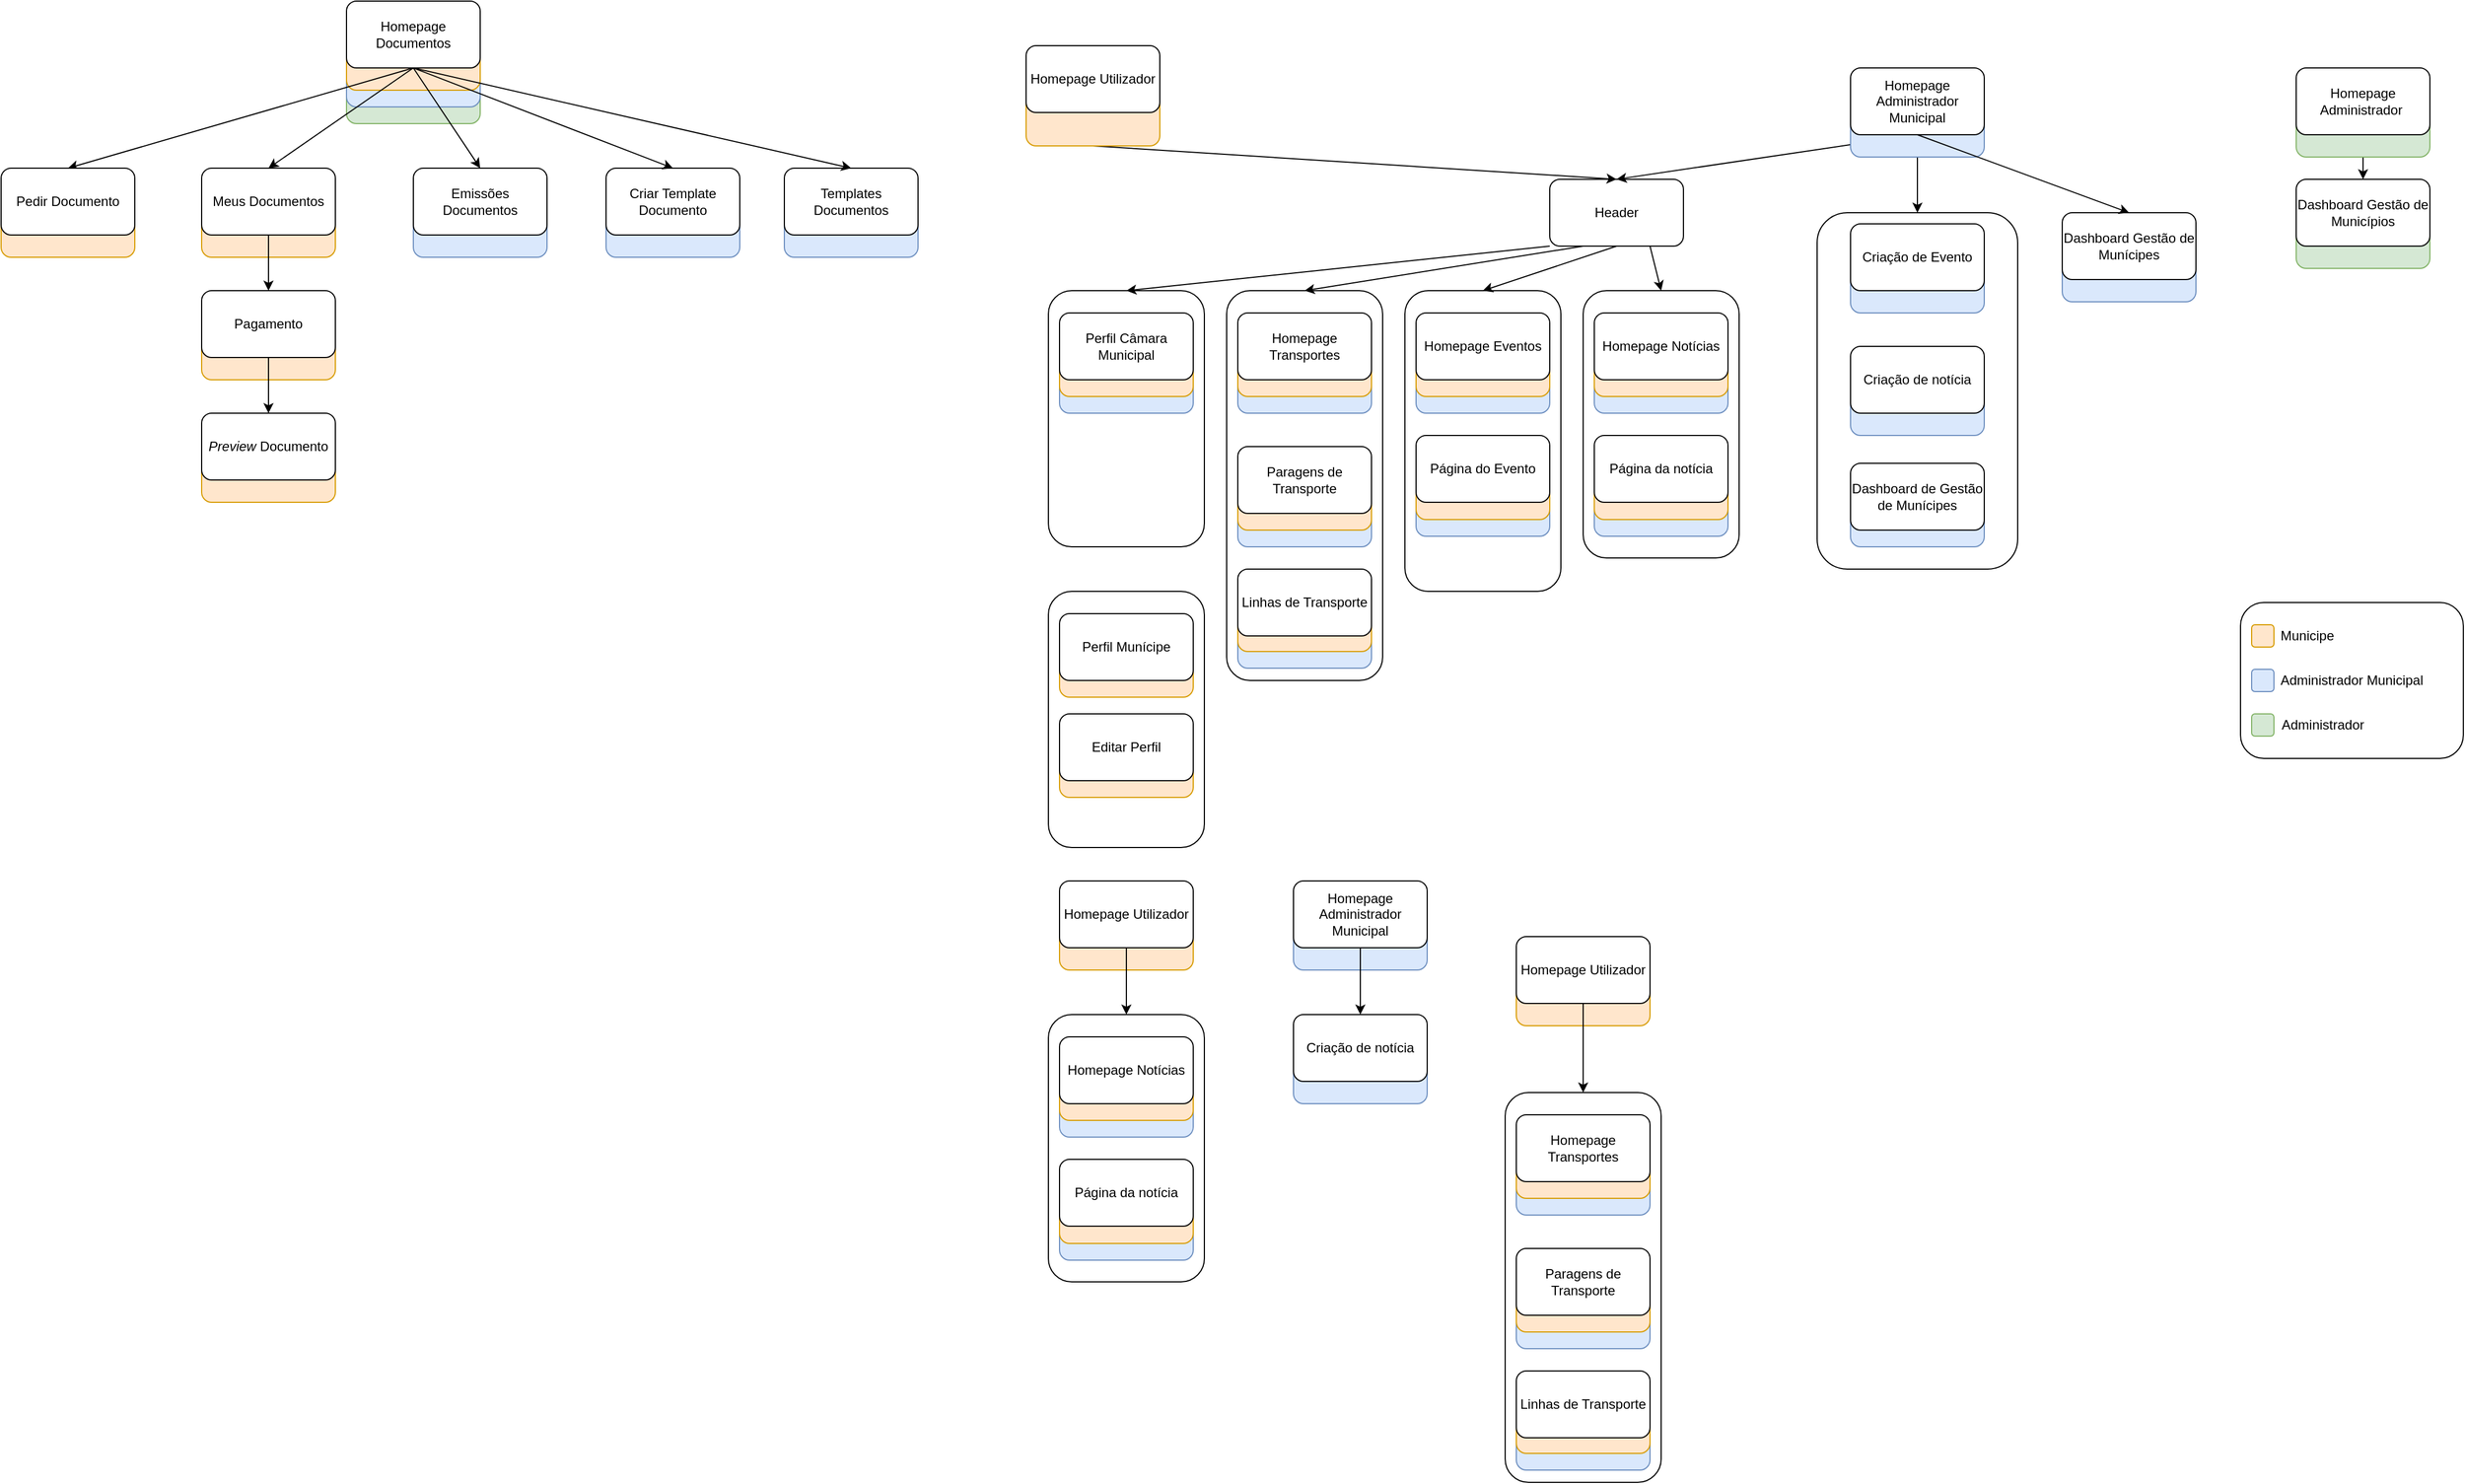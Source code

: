 <mxfile version="14.6.13" type="device"><diagram id="I890417Zj50cADQESwnA" name="Página-1"><mxGraphModel dx="3205" dy="2320" grid="1" gridSize="10" guides="1" tooltips="1" connect="1" arrows="1" fold="1" page="1" pageScale="1" pageWidth="1654" pageHeight="1169" math="0" shadow="0"><root><mxCell id="0"/><mxCell id="1" parent="0"/><mxCell id="sZclzFKIsCiV2WWt1zoc-102" value="" style="rounded=1;whiteSpace=wrap;html=1;align=left;fillColor=#d5e8d4;strokeColor=#82b366;" parent="1" vertex="1"><mxGeometry x="-1320" y="-70" width="120" height="60" as="geometry"/></mxCell><mxCell id="sZclzFKIsCiV2WWt1zoc-103" value="" style="rounded=1;whiteSpace=wrap;html=1;align=left;fillColor=#dae8fc;strokeColor=#6c8ebf;" parent="1" vertex="1"><mxGeometry x="-1320" y="-85" width="120" height="60" as="geometry"/></mxCell><mxCell id="sZclzFKIsCiV2WWt1zoc-1" value="" style="rounded=1;whiteSpace=wrap;html=1;" parent="1" vertex="1"><mxGeometry x="380" y="420" width="200" height="140" as="geometry"/></mxCell><mxCell id="sZclzFKIsCiV2WWt1zoc-2" value="" style="rounded=1;whiteSpace=wrap;html=1;" parent="1" vertex="1"><mxGeometry y="70" width="180" height="320" as="geometry"/></mxCell><mxCell id="sZclzFKIsCiV2WWt1zoc-3" value="" style="rounded=1;whiteSpace=wrap;html=1;" parent="1" vertex="1"><mxGeometry x="-210" y="140" width="140" height="240" as="geometry"/></mxCell><mxCell id="sZclzFKIsCiV2WWt1zoc-4" value="" style="rounded=1;whiteSpace=wrap;html=1;" parent="1" vertex="1"><mxGeometry x="-370" y="140" width="140" height="270" as="geometry"/></mxCell><mxCell id="sZclzFKIsCiV2WWt1zoc-5" value="" style="rounded=1;whiteSpace=wrap;html=1;" parent="1" vertex="1"><mxGeometry x="-530" y="140" width="140" height="350" as="geometry"/></mxCell><mxCell id="sZclzFKIsCiV2WWt1zoc-6" value="" style="rounded=1;whiteSpace=wrap;html=1;" parent="1" vertex="1"><mxGeometry x="-690" y="140" width="140" height="230" as="geometry"/></mxCell><mxCell id="sZclzFKIsCiV2WWt1zoc-7" value="Header" style="rounded=1;whiteSpace=wrap;html=1;" parent="1" vertex="1"><mxGeometry x="-240" y="40" width="120" height="60" as="geometry"/></mxCell><mxCell id="sZclzFKIsCiV2WWt1zoc-8" value="" style="endArrow=classic;html=1;exitX=0.5;exitY=1;exitDx=0;exitDy=0;entryX=0.5;entryY=0;entryDx=0;entryDy=0;startArrow=none;" parent="1" source="sZclzFKIsCiV2WWt1zoc-52" target="sZclzFKIsCiV2WWt1zoc-7" edge="1"><mxGeometry width="50" height="50" relative="1" as="geometry"><mxPoint x="110" y="220" as="sourcePoint"/><mxPoint x="160" y="170" as="targetPoint"/></mxGeometry></mxCell><mxCell id="sZclzFKIsCiV2WWt1zoc-9" value="" style="endArrow=classic;html=1;exitX=0.5;exitY=1;exitDx=0;exitDy=0;entryX=0.5;entryY=0;entryDx=0;entryDy=0;" parent="1" source="sZclzFKIsCiV2WWt1zoc-56" target="sZclzFKIsCiV2WWt1zoc-7" edge="1"><mxGeometry width="50" height="50" relative="1" as="geometry"><mxPoint x="-450" y="10" as="sourcePoint"/><mxPoint x="-170" y="50" as="targetPoint"/></mxGeometry></mxCell><mxCell id="sZclzFKIsCiV2WWt1zoc-10" value="" style="endArrow=classic;html=1;exitX=0;exitY=1;exitDx=0;exitDy=0;entryX=0.5;entryY=0;entryDx=0;entryDy=0;" parent="1" source="sZclzFKIsCiV2WWt1zoc-7" target="sZclzFKIsCiV2WWt1zoc-6" edge="1"><mxGeometry width="50" height="50" relative="1" as="geometry"><mxPoint x="40" y="220" as="sourcePoint"/><mxPoint x="90" y="170" as="targetPoint"/></mxGeometry></mxCell><mxCell id="sZclzFKIsCiV2WWt1zoc-11" value="" style="endArrow=classic;html=1;exitX=0.25;exitY=1;exitDx=0;exitDy=0;entryX=0.5;entryY=0;entryDx=0;entryDy=0;" parent="1" source="sZclzFKIsCiV2WWt1zoc-7" target="sZclzFKIsCiV2WWt1zoc-5" edge="1"><mxGeometry width="50" height="50" relative="1" as="geometry"><mxPoint x="-230" y="110" as="sourcePoint"/><mxPoint x="-610" y="150" as="targetPoint"/></mxGeometry></mxCell><mxCell id="sZclzFKIsCiV2WWt1zoc-12" value="" style="endArrow=classic;html=1;exitX=0.5;exitY=1;exitDx=0;exitDy=0;entryX=0.5;entryY=0;entryDx=0;entryDy=0;" parent="1" source="sZclzFKIsCiV2WWt1zoc-7" target="sZclzFKIsCiV2WWt1zoc-4" edge="1"><mxGeometry width="50" height="50" relative="1" as="geometry"><mxPoint x="-200" y="110" as="sourcePoint"/><mxPoint x="-450" y="150" as="targetPoint"/></mxGeometry></mxCell><mxCell id="sZclzFKIsCiV2WWt1zoc-13" value="" style="endArrow=classic;html=1;exitX=0.75;exitY=1;exitDx=0;exitDy=0;entryX=0.5;entryY=0;entryDx=0;entryDy=0;" parent="1" source="sZclzFKIsCiV2WWt1zoc-7" target="sZclzFKIsCiV2WWt1zoc-3" edge="1"><mxGeometry width="50" height="50" relative="1" as="geometry"><mxPoint x="-170" y="110" as="sourcePoint"/><mxPoint x="-290" y="150" as="targetPoint"/></mxGeometry></mxCell><mxCell id="sZclzFKIsCiV2WWt1zoc-14" value="" style="endArrow=classic;html=1;exitX=0.5;exitY=1;exitDx=0;exitDy=0;entryX=0.5;entryY=0;entryDx=0;entryDy=0;" parent="1" source="sZclzFKIsCiV2WWt1zoc-56" target="sZclzFKIsCiV2WWt1zoc-2" edge="1"><mxGeometry width="50" height="50" relative="1" as="geometry"><mxPoint x="-60" y="220" as="sourcePoint"/><mxPoint x="-10" y="170" as="targetPoint"/></mxGeometry></mxCell><mxCell id="sZclzFKIsCiV2WWt1zoc-15" value="" style="endArrow=classic;html=1;exitX=0.5;exitY=1;exitDx=0;exitDy=0;entryX=0.5;entryY=0;entryDx=0;entryDy=0;" parent="1" source="sZclzFKIsCiV2WWt1zoc-58" target="sZclzFKIsCiV2WWt1zoc-60" edge="1"><mxGeometry width="50" height="50" relative="1" as="geometry"><mxPoint x="-100" y="220" as="sourcePoint"/><mxPoint x="-50" y="170" as="targetPoint"/></mxGeometry></mxCell><mxCell id="sZclzFKIsCiV2WWt1zoc-16" value="" style="rounded=1;whiteSpace=wrap;html=1;fillColor=#ffe6cc;strokeColor=#d79b00;" parent="1" vertex="1"><mxGeometry x="390" y="440" width="20" height="20" as="geometry"/></mxCell><mxCell id="sZclzFKIsCiV2WWt1zoc-17" value="" style="rounded=1;whiteSpace=wrap;html=1;fillColor=#dae8fc;strokeColor=#6c8ebf;" parent="1" vertex="1"><mxGeometry x="390" y="480" width="20" height="20" as="geometry"/></mxCell><mxCell id="sZclzFKIsCiV2WWt1zoc-18" value="" style="rounded=1;whiteSpace=wrap;html=1;fillColor=#d5e8d4;strokeColor=#82b366;" parent="1" vertex="1"><mxGeometry x="390" y="520" width="20" height="20" as="geometry"/></mxCell><mxCell id="sZclzFKIsCiV2WWt1zoc-19" value="Municipe" style="text;html=1;strokeColor=none;fillColor=none;align=center;verticalAlign=middle;whiteSpace=wrap;rounded=0;" parent="1" vertex="1"><mxGeometry x="420" y="440" width="40" height="20" as="geometry"/></mxCell><mxCell id="sZclzFKIsCiV2WWt1zoc-20" value="Administrador Municipal" style="text;html=1;strokeColor=none;fillColor=none;align=center;verticalAlign=middle;whiteSpace=wrap;rounded=0;" parent="1" vertex="1"><mxGeometry x="410" y="480" width="140" height="20" as="geometry"/></mxCell><mxCell id="sZclzFKIsCiV2WWt1zoc-21" value="Administrador" style="text;html=1;strokeColor=none;fillColor=none;align=left;verticalAlign=middle;whiteSpace=wrap;rounded=0;" parent="1" vertex="1"><mxGeometry x="415" y="520" width="140" height="20" as="geometry"/></mxCell><mxCell id="sZclzFKIsCiV2WWt1zoc-22" value="" style="rounded=1;whiteSpace=wrap;html=1;align=left;fillColor=#dae8fc;strokeColor=#6c8ebf;" parent="1" vertex="1"><mxGeometry x="-680" y="190" width="120" height="60" as="geometry"/></mxCell><mxCell id="sZclzFKIsCiV2WWt1zoc-23" value="" style="rounded=1;whiteSpace=wrap;html=1;align=left;fillColor=#ffe6cc;strokeColor=#d79b00;" parent="1" vertex="1"><mxGeometry x="-680" y="175" width="120" height="60" as="geometry"/></mxCell><mxCell id="sZclzFKIsCiV2WWt1zoc-24" value="Perfil Câmara Municipal" style="rounded=1;whiteSpace=wrap;html=1;" parent="1" vertex="1"><mxGeometry x="-680" y="160" width="120" height="60" as="geometry"/></mxCell><mxCell id="sZclzFKIsCiV2WWt1zoc-25" value="" style="rounded=1;whiteSpace=wrap;html=1;align=left;fillColor=#dae8fc;strokeColor=#6c8ebf;" parent="1" vertex="1"><mxGeometry x="-520" y="190" width="120" height="60" as="geometry"/></mxCell><mxCell id="sZclzFKIsCiV2WWt1zoc-26" value="" style="rounded=1;whiteSpace=wrap;html=1;align=left;fillColor=#ffe6cc;strokeColor=#d79b00;" parent="1" vertex="1"><mxGeometry x="-520" y="175" width="120" height="60" as="geometry"/></mxCell><mxCell id="sZclzFKIsCiV2WWt1zoc-27" value="Homepage Transportes" style="rounded=1;whiteSpace=wrap;html=1;" parent="1" vertex="1"><mxGeometry x="-520" y="160" width="120" height="60" as="geometry"/></mxCell><mxCell id="sZclzFKIsCiV2WWt1zoc-28" value="" style="rounded=1;whiteSpace=wrap;html=1;align=left;fillColor=#dae8fc;strokeColor=#6c8ebf;" parent="1" vertex="1"><mxGeometry x="-520" y="310" width="120" height="60" as="geometry"/></mxCell><mxCell id="sZclzFKIsCiV2WWt1zoc-29" value="" style="rounded=1;whiteSpace=wrap;html=1;align=left;fillColor=#ffe6cc;strokeColor=#d79b00;" parent="1" vertex="1"><mxGeometry x="-520" y="295" width="120" height="60" as="geometry"/></mxCell><mxCell id="sZclzFKIsCiV2WWt1zoc-30" value="Paragens de Transporte" style="rounded=1;whiteSpace=wrap;html=1;" parent="1" vertex="1"><mxGeometry x="-520" y="280" width="120" height="60" as="geometry"/></mxCell><mxCell id="sZclzFKIsCiV2WWt1zoc-31" value="" style="rounded=1;whiteSpace=wrap;html=1;align=left;fillColor=#dae8fc;strokeColor=#6c8ebf;" parent="1" vertex="1"><mxGeometry x="-520" y="419" width="120" height="60" as="geometry"/></mxCell><mxCell id="sZclzFKIsCiV2WWt1zoc-32" value="" style="rounded=1;whiteSpace=wrap;html=1;align=left;fillColor=#ffe6cc;strokeColor=#d79b00;" parent="1" vertex="1"><mxGeometry x="-520" y="404" width="120" height="60" as="geometry"/></mxCell><mxCell id="sZclzFKIsCiV2WWt1zoc-33" value="Linhas de Transporte" style="rounded=1;whiteSpace=wrap;html=1;" parent="1" vertex="1"><mxGeometry x="-520" y="390" width="120" height="60" as="geometry"/></mxCell><mxCell id="sZclzFKIsCiV2WWt1zoc-34" value="" style="rounded=1;whiteSpace=wrap;html=1;align=left;fillColor=#dae8fc;strokeColor=#6c8ebf;" parent="1" vertex="1"><mxGeometry x="-360" y="190" width="120" height="60" as="geometry"/></mxCell><mxCell id="sZclzFKIsCiV2WWt1zoc-35" value="" style="rounded=1;whiteSpace=wrap;html=1;align=left;fillColor=#ffe6cc;strokeColor=#d79b00;" parent="1" vertex="1"><mxGeometry x="-360" y="175" width="120" height="60" as="geometry"/></mxCell><mxCell id="sZclzFKIsCiV2WWt1zoc-36" value="Homepage Eventos" style="rounded=1;whiteSpace=wrap;html=1;" parent="1" vertex="1"><mxGeometry x="-360" y="160" width="120" height="60" as="geometry"/></mxCell><mxCell id="sZclzFKIsCiV2WWt1zoc-37" value="" style="rounded=1;whiteSpace=wrap;html=1;align=left;fillColor=#dae8fc;strokeColor=#6c8ebf;" parent="1" vertex="1"><mxGeometry x="-360" y="300.5" width="120" height="60" as="geometry"/></mxCell><mxCell id="sZclzFKIsCiV2WWt1zoc-38" value="" style="rounded=1;whiteSpace=wrap;html=1;align=left;fillColor=#ffe6cc;strokeColor=#d79b00;" parent="1" vertex="1"><mxGeometry x="-360" y="285.5" width="120" height="60" as="geometry"/></mxCell><mxCell id="sZclzFKIsCiV2WWt1zoc-39" value="Página do Evento" style="rounded=1;whiteSpace=wrap;html=1;" parent="1" vertex="1"><mxGeometry x="-360" y="270" width="120" height="60" as="geometry"/></mxCell><mxCell id="sZclzFKIsCiV2WWt1zoc-40" value="" style="rounded=1;whiteSpace=wrap;html=1;align=left;fillColor=#dae8fc;strokeColor=#6c8ebf;" parent="1" vertex="1"><mxGeometry x="-200" y="190" width="120" height="60" as="geometry"/></mxCell><mxCell id="sZclzFKIsCiV2WWt1zoc-41" value="" style="rounded=1;whiteSpace=wrap;html=1;align=left;fillColor=#ffe6cc;strokeColor=#d79b00;" parent="1" vertex="1"><mxGeometry x="-200" y="175" width="120" height="60" as="geometry"/></mxCell><mxCell id="sZclzFKIsCiV2WWt1zoc-42" value="Homepage Notícias" style="rounded=1;whiteSpace=wrap;html=1;" parent="1" vertex="1"><mxGeometry x="-200" y="160" width="120" height="60" as="geometry"/></mxCell><mxCell id="sZclzFKIsCiV2WWt1zoc-43" value="" style="rounded=1;whiteSpace=wrap;html=1;align=left;fillColor=#dae8fc;strokeColor=#6c8ebf;" parent="1" vertex="1"><mxGeometry x="-200" y="300.5" width="120" height="60" as="geometry"/></mxCell><mxCell id="sZclzFKIsCiV2WWt1zoc-44" value="" style="rounded=1;whiteSpace=wrap;html=1;align=left;fillColor=#ffe6cc;strokeColor=#d79b00;" parent="1" vertex="1"><mxGeometry x="-200" y="285.5" width="120" height="60" as="geometry"/></mxCell><mxCell id="sZclzFKIsCiV2WWt1zoc-45" value="Página da notícia" style="rounded=1;whiteSpace=wrap;html=1;" parent="1" vertex="1"><mxGeometry x="-200" y="270" width="120" height="60" as="geometry"/></mxCell><mxCell id="sZclzFKIsCiV2WWt1zoc-46" value="" style="rounded=1;whiteSpace=wrap;html=1;align=left;fillColor=#dae8fc;strokeColor=#6c8ebf;" parent="1" vertex="1"><mxGeometry x="30" y="100" width="120" height="60" as="geometry"/></mxCell><mxCell id="sZclzFKIsCiV2WWt1zoc-47" value="Criação de Evento" style="rounded=1;whiteSpace=wrap;html=1;" parent="1" vertex="1"><mxGeometry x="30" y="80" width="120" height="60" as="geometry"/></mxCell><mxCell id="sZclzFKIsCiV2WWt1zoc-48" value="" style="rounded=1;whiteSpace=wrap;html=1;align=left;fillColor=#dae8fc;strokeColor=#6c8ebf;" parent="1" vertex="1"><mxGeometry x="30" y="210" width="120" height="60" as="geometry"/></mxCell><mxCell id="sZclzFKIsCiV2WWt1zoc-49" value="Criação de notícia" style="rounded=1;whiteSpace=wrap;html=1;" parent="1" vertex="1"><mxGeometry x="30" y="190" width="120" height="60" as="geometry"/></mxCell><mxCell id="sZclzFKIsCiV2WWt1zoc-50" value="" style="rounded=1;whiteSpace=wrap;html=1;align=left;fillColor=#dae8fc;strokeColor=#6c8ebf;" parent="1" vertex="1"><mxGeometry x="30" y="310" width="120" height="60" as="geometry"/></mxCell><mxCell id="sZclzFKIsCiV2WWt1zoc-51" value="Dashboard de Gestão de Munícipes" style="rounded=1;whiteSpace=wrap;html=1;" parent="1" vertex="1"><mxGeometry x="30" y="295" width="120" height="60" as="geometry"/></mxCell><mxCell id="sZclzFKIsCiV2WWt1zoc-52" value="" style="rounded=1;whiteSpace=wrap;html=1;align=left;fillColor=#ffe6cc;strokeColor=#d79b00;" parent="1" vertex="1"><mxGeometry x="-710" y="-50" width="120" height="60" as="geometry"/></mxCell><mxCell id="sZclzFKIsCiV2WWt1zoc-53" value="" style="endArrow=none;html=1;exitX=0.5;exitY=1;exitDx=0;exitDy=0;entryX=0.5;entryY=0;entryDx=0;entryDy=0;" parent="1" source="sZclzFKIsCiV2WWt1zoc-54" target="sZclzFKIsCiV2WWt1zoc-52" edge="1"><mxGeometry width="50" height="50" relative="1" as="geometry"><mxPoint x="-980" y="45" as="sourcePoint"/><mxPoint x="-700" y="85" as="targetPoint"/></mxGeometry></mxCell><mxCell id="sZclzFKIsCiV2WWt1zoc-54" value="Homepage Utilizador" style="rounded=1;whiteSpace=wrap;html=1;" parent="1" vertex="1"><mxGeometry x="-710" y="-80" width="120" height="60" as="geometry"/></mxCell><mxCell id="sZclzFKIsCiV2WWt1zoc-55" value="" style="rounded=1;whiteSpace=wrap;html=1;align=left;fillColor=#dae8fc;strokeColor=#6c8ebf;" parent="1" vertex="1"><mxGeometry x="30" y="-40" width="120" height="60" as="geometry"/></mxCell><mxCell id="sZclzFKIsCiV2WWt1zoc-56" value="Homepage Administrador Municipal" style="rounded=1;whiteSpace=wrap;html=1;" parent="1" vertex="1"><mxGeometry x="30" y="-60" width="120" height="60" as="geometry"/></mxCell><mxCell id="sZclzFKIsCiV2WWt1zoc-57" value="" style="rounded=1;whiteSpace=wrap;html=1;align=left;fillColor=#d5e8d4;strokeColor=#82b366;" parent="1" vertex="1"><mxGeometry x="430" y="-40" width="120" height="60" as="geometry"/></mxCell><mxCell id="sZclzFKIsCiV2WWt1zoc-58" value="Homepage Administrador&amp;nbsp;" style="rounded=1;whiteSpace=wrap;html=1;" parent="1" vertex="1"><mxGeometry x="430" y="-60" width="120" height="60" as="geometry"/></mxCell><mxCell id="sZclzFKIsCiV2WWt1zoc-59" value="" style="rounded=1;whiteSpace=wrap;html=1;align=left;fillColor=#d5e8d4;strokeColor=#82b366;" parent="1" vertex="1"><mxGeometry x="430" y="60" width="120" height="60" as="geometry"/></mxCell><mxCell id="sZclzFKIsCiV2WWt1zoc-60" value="Dashboard Gestão de Municípios" style="rounded=1;whiteSpace=wrap;html=1;" parent="1" vertex="1"><mxGeometry x="430" y="40" width="120" height="60" as="geometry"/></mxCell><mxCell id="sZclzFKIsCiV2WWt1zoc-61" value="" style="rounded=1;whiteSpace=wrap;html=1;align=left;fillColor=#dae8fc;strokeColor=#6c8ebf;" parent="1" vertex="1"><mxGeometry x="220" y="90" width="120" height="60" as="geometry"/></mxCell><mxCell id="sZclzFKIsCiV2WWt1zoc-62" value="Dashboard Gestão de Munícipes" style="rounded=1;whiteSpace=wrap;html=1;" parent="1" vertex="1"><mxGeometry x="220" y="70" width="120" height="60" as="geometry"/></mxCell><mxCell id="sZclzFKIsCiV2WWt1zoc-63" value="" style="endArrow=classic;html=1;exitX=0.5;exitY=1;exitDx=0;exitDy=0;entryX=0.5;entryY=0;entryDx=0;entryDy=0;" parent="1" source="sZclzFKIsCiV2WWt1zoc-56" target="sZclzFKIsCiV2WWt1zoc-62" edge="1"><mxGeometry width="50" height="50" relative="1" as="geometry"><mxPoint x="100" y="10" as="sourcePoint"/><mxPoint x="100" y="80" as="targetPoint"/></mxGeometry></mxCell><mxCell id="sZclzFKIsCiV2WWt1zoc-64" value="" style="rounded=1;whiteSpace=wrap;html=1;align=left;fillColor=#ffe6cc;strokeColor=#d79b00;" parent="1" vertex="1"><mxGeometry x="-270" y="740" width="120" height="60" as="geometry"/></mxCell><mxCell id="sZclzFKIsCiV2WWt1zoc-65" value="" style="endArrow=none;html=1;exitX=0.5;exitY=1;exitDx=0;exitDy=0;entryX=0.5;entryY=0;entryDx=0;entryDy=0;" parent="1" source="sZclzFKIsCiV2WWt1zoc-66" target="sZclzFKIsCiV2WWt1zoc-64" edge="1"><mxGeometry width="50" height="50" relative="1" as="geometry"><mxPoint x="-210" y="780" as="sourcePoint"/><mxPoint x="70" y="820" as="targetPoint"/></mxGeometry></mxCell><mxCell id="sZclzFKIsCiV2WWt1zoc-66" value="Homepage Utilizador" style="rounded=1;whiteSpace=wrap;html=1;" parent="1" vertex="1"><mxGeometry x="-270" y="720" width="120" height="60" as="geometry"/></mxCell><mxCell id="sZclzFKIsCiV2WWt1zoc-67" value="" style="endArrow=classic;html=1;exitX=0.5;exitY=1;exitDx=0;exitDy=0;entryX=0.5;entryY=0;entryDx=0;entryDy=0;" parent="1" source="sZclzFKIsCiV2WWt1zoc-66" edge="1"><mxGeometry width="50" height="50" relative="1" as="geometry"><mxPoint x="40" y="880" as="sourcePoint"/><mxPoint x="-210" y="860" as="targetPoint"/></mxGeometry></mxCell><mxCell id="sZclzFKIsCiV2WWt1zoc-68" value="" style="rounded=1;whiteSpace=wrap;html=1;" parent="1" vertex="1"><mxGeometry x="-280" y="860" width="140" height="350" as="geometry"/></mxCell><mxCell id="sZclzFKIsCiV2WWt1zoc-69" value="" style="rounded=1;whiteSpace=wrap;html=1;align=left;fillColor=#dae8fc;strokeColor=#6c8ebf;" parent="1" vertex="1"><mxGeometry x="-270" y="910" width="120" height="60" as="geometry"/></mxCell><mxCell id="sZclzFKIsCiV2WWt1zoc-70" value="" style="rounded=1;whiteSpace=wrap;html=1;align=left;fillColor=#ffe6cc;strokeColor=#d79b00;" parent="1" vertex="1"><mxGeometry x="-270" y="895" width="120" height="60" as="geometry"/></mxCell><mxCell id="sZclzFKIsCiV2WWt1zoc-71" value="Homepage Transportes" style="rounded=1;whiteSpace=wrap;html=1;" parent="1" vertex="1"><mxGeometry x="-270" y="880" width="120" height="60" as="geometry"/></mxCell><mxCell id="sZclzFKIsCiV2WWt1zoc-72" value="" style="rounded=1;whiteSpace=wrap;html=1;align=left;fillColor=#dae8fc;strokeColor=#6c8ebf;" parent="1" vertex="1"><mxGeometry x="-270" y="1030" width="120" height="60" as="geometry"/></mxCell><mxCell id="sZclzFKIsCiV2WWt1zoc-73" value="" style="rounded=1;whiteSpace=wrap;html=1;align=left;fillColor=#ffe6cc;strokeColor=#d79b00;" parent="1" vertex="1"><mxGeometry x="-270" y="1015" width="120" height="60" as="geometry"/></mxCell><mxCell id="sZclzFKIsCiV2WWt1zoc-74" value="Paragens de Transporte" style="rounded=1;whiteSpace=wrap;html=1;" parent="1" vertex="1"><mxGeometry x="-270" y="1000" width="120" height="60" as="geometry"/></mxCell><mxCell id="sZclzFKIsCiV2WWt1zoc-75" value="" style="rounded=1;whiteSpace=wrap;html=1;align=left;fillColor=#dae8fc;strokeColor=#6c8ebf;" parent="1" vertex="1"><mxGeometry x="-270" y="1139" width="120" height="60" as="geometry"/></mxCell><mxCell id="sZclzFKIsCiV2WWt1zoc-76" value="" style="rounded=1;whiteSpace=wrap;html=1;align=left;fillColor=#ffe6cc;strokeColor=#d79b00;" parent="1" vertex="1"><mxGeometry x="-270" y="1124" width="120" height="60" as="geometry"/></mxCell><mxCell id="sZclzFKIsCiV2WWt1zoc-77" value="Linhas de Transporte" style="rounded=1;whiteSpace=wrap;html=1;" parent="1" vertex="1"><mxGeometry x="-270" y="1110" width="120" height="60" as="geometry"/></mxCell><mxCell id="sZclzFKIsCiV2WWt1zoc-78" value="" style="rounded=1;whiteSpace=wrap;html=1;" parent="1" vertex="1"><mxGeometry x="-690" y="410" width="140" height="230" as="geometry"/></mxCell><mxCell id="sZclzFKIsCiV2WWt1zoc-79" value="" style="rounded=1;whiteSpace=wrap;html=1;align=left;fillColor=#ffe6cc;strokeColor=#d79b00;" parent="1" vertex="1"><mxGeometry x="-680" y="445" width="120" height="60" as="geometry"/></mxCell><mxCell id="sZclzFKIsCiV2WWt1zoc-80" value="Perfil Munícipe" style="rounded=1;whiteSpace=wrap;html=1;" parent="1" vertex="1"><mxGeometry x="-680" y="430" width="120" height="60" as="geometry"/></mxCell><mxCell id="sZclzFKIsCiV2WWt1zoc-81" value="" style="rounded=1;whiteSpace=wrap;html=1;align=left;fillColor=#ffe6cc;strokeColor=#d79b00;" parent="1" vertex="1"><mxGeometry x="-680" y="535" width="120" height="60" as="geometry"/></mxCell><mxCell id="sZclzFKIsCiV2WWt1zoc-82" value="Editar Perfil" style="rounded=1;whiteSpace=wrap;html=1;" parent="1" vertex="1"><mxGeometry x="-680" y="520" width="120" height="60" as="geometry"/></mxCell><mxCell id="sZclzFKIsCiV2WWt1zoc-83" value="" style="rounded=1;whiteSpace=wrap;html=1;align=left;fillColor=#ffe6cc;strokeColor=#d79b00;" parent="1" vertex="1"><mxGeometry x="-1320" y="-100" width="120" height="60" as="geometry"/></mxCell><mxCell id="sZclzFKIsCiV2WWt1zoc-84" value="Homepage Documentos" style="rounded=1;whiteSpace=wrap;html=1;" parent="1" vertex="1"><mxGeometry x="-1320" y="-120" width="120" height="60" as="geometry"/></mxCell><mxCell id="sZclzFKIsCiV2WWt1zoc-85" value="" style="endArrow=classic;html=1;exitX=0.5;exitY=1;exitDx=0;exitDy=0;entryX=0.5;entryY=0;entryDx=0;entryDy=0;" parent="1" source="sZclzFKIsCiV2WWt1zoc-84" target="sZclzFKIsCiV2WWt1zoc-107" edge="1"><mxGeometry width="50" height="50" relative="1" as="geometry"><mxPoint x="-520" y="350" as="sourcePoint"/><mxPoint x="-1460" y="30" as="targetPoint"/></mxGeometry></mxCell><mxCell id="sZclzFKIsCiV2WWt1zoc-86" value="" style="rounded=1;whiteSpace=wrap;html=1;align=left;fillColor=#ffe6cc;strokeColor=#d79b00;" parent="1" vertex="1"><mxGeometry x="-680" y="690" width="120" height="60" as="geometry"/></mxCell><mxCell id="sZclzFKIsCiV2WWt1zoc-87" value="" style="endArrow=none;html=1;exitX=0.5;exitY=1;exitDx=0;exitDy=0;entryX=0.5;entryY=0;entryDx=0;entryDy=0;" parent="1" source="sZclzFKIsCiV2WWt1zoc-88" target="sZclzFKIsCiV2WWt1zoc-86" edge="1"><mxGeometry width="50" height="50" relative="1" as="geometry"><mxPoint x="-620" y="730" as="sourcePoint"/><mxPoint x="-340" y="770" as="targetPoint"/></mxGeometry></mxCell><mxCell id="sZclzFKIsCiV2WWt1zoc-88" value="Homepage Utilizador" style="rounded=1;whiteSpace=wrap;html=1;" parent="1" vertex="1"><mxGeometry x="-680" y="670" width="120" height="60" as="geometry"/></mxCell><mxCell id="sZclzFKIsCiV2WWt1zoc-89" value="" style="rounded=1;whiteSpace=wrap;html=1;" parent="1" vertex="1"><mxGeometry x="-690" y="790" width="140" height="240" as="geometry"/></mxCell><mxCell id="sZclzFKIsCiV2WWt1zoc-90" value="" style="rounded=1;whiteSpace=wrap;html=1;align=left;fillColor=#dae8fc;strokeColor=#6c8ebf;" parent="1" vertex="1"><mxGeometry x="-680" y="840" width="120" height="60" as="geometry"/></mxCell><mxCell id="sZclzFKIsCiV2WWt1zoc-91" value="" style="rounded=1;whiteSpace=wrap;html=1;align=left;fillColor=#ffe6cc;strokeColor=#d79b00;" parent="1" vertex="1"><mxGeometry x="-680" y="825" width="120" height="60" as="geometry"/></mxCell><mxCell id="sZclzFKIsCiV2WWt1zoc-92" value="Homepage Notícias" style="rounded=1;whiteSpace=wrap;html=1;" parent="1" vertex="1"><mxGeometry x="-680" y="810" width="120" height="60" as="geometry"/></mxCell><mxCell id="sZclzFKIsCiV2WWt1zoc-93" value="" style="rounded=1;whiteSpace=wrap;html=1;align=left;fillColor=#dae8fc;strokeColor=#6c8ebf;" parent="1" vertex="1"><mxGeometry x="-680" y="950.5" width="120" height="60" as="geometry"/></mxCell><mxCell id="sZclzFKIsCiV2WWt1zoc-94" value="" style="rounded=1;whiteSpace=wrap;html=1;align=left;fillColor=#ffe6cc;strokeColor=#d79b00;" parent="1" vertex="1"><mxGeometry x="-680" y="935.5" width="120" height="60" as="geometry"/></mxCell><mxCell id="sZclzFKIsCiV2WWt1zoc-95" value="Página da notícia" style="rounded=1;whiteSpace=wrap;html=1;" parent="1" vertex="1"><mxGeometry x="-680" y="920" width="120" height="60" as="geometry"/></mxCell><mxCell id="sZclzFKIsCiV2WWt1zoc-96" value="" style="rounded=1;whiteSpace=wrap;html=1;align=left;fillColor=#dae8fc;strokeColor=#6c8ebf;" parent="1" vertex="1"><mxGeometry x="-470" y="690" width="120" height="60" as="geometry"/></mxCell><mxCell id="sZclzFKIsCiV2WWt1zoc-97" value="Homepage Administrador Municipal" style="rounded=1;whiteSpace=wrap;html=1;" parent="1" vertex="1"><mxGeometry x="-470" y="670" width="120" height="60" as="geometry"/></mxCell><mxCell id="sZclzFKIsCiV2WWt1zoc-98" value="" style="rounded=1;whiteSpace=wrap;html=1;align=left;fillColor=#dae8fc;strokeColor=#6c8ebf;" parent="1" vertex="1"><mxGeometry x="-470" y="810" width="120" height="60" as="geometry"/></mxCell><mxCell id="sZclzFKIsCiV2WWt1zoc-99" value="Criação de notícia" style="rounded=1;whiteSpace=wrap;html=1;" parent="1" vertex="1"><mxGeometry x="-470" y="790" width="120" height="60" as="geometry"/></mxCell><mxCell id="sZclzFKIsCiV2WWt1zoc-100" value="" style="endArrow=classic;html=1;exitX=0.5;exitY=1;exitDx=0;exitDy=0;entryX=0.5;entryY=0;entryDx=0;entryDy=0;" parent="1" source="sZclzFKIsCiV2WWt1zoc-88" target="sZclzFKIsCiV2WWt1zoc-89" edge="1"><mxGeometry width="50" height="50" relative="1" as="geometry"><mxPoint x="40" y="490" as="sourcePoint"/><mxPoint x="90" y="440" as="targetPoint"/></mxGeometry></mxCell><mxCell id="sZclzFKIsCiV2WWt1zoc-101" value="" style="endArrow=classic;html=1;exitX=0.5;exitY=1;exitDx=0;exitDy=0;entryX=0.5;entryY=0;entryDx=0;entryDy=0;" parent="1" source="sZclzFKIsCiV2WWt1zoc-97" target="sZclzFKIsCiV2WWt1zoc-99" edge="1"><mxGeometry width="50" height="50" relative="1" as="geometry"><mxPoint x="-610" y="740" as="sourcePoint"/><mxPoint x="-610" y="800" as="targetPoint"/></mxGeometry></mxCell><mxCell id="sZclzFKIsCiV2WWt1zoc-105" value="" style="rounded=1;whiteSpace=wrap;html=1;align=left;fillColor=#ffe6cc;strokeColor=#d79b00;" parent="1" vertex="1"><mxGeometry x="-1630" y="50" width="120" height="60" as="geometry"/></mxCell><mxCell id="sZclzFKIsCiV2WWt1zoc-106" value="" style="endArrow=none;html=1;exitX=0.5;exitY=1;exitDx=0;exitDy=0;entryX=0.5;entryY=0;entryDx=0;entryDy=0;" parent="1" source="sZclzFKIsCiV2WWt1zoc-107" target="sZclzFKIsCiV2WWt1zoc-105" edge="1"><mxGeometry width="50" height="50" relative="1" as="geometry"><mxPoint x="-1570" y="90" as="sourcePoint"/><mxPoint x="-1290" y="130" as="targetPoint"/></mxGeometry></mxCell><mxCell id="sZclzFKIsCiV2WWt1zoc-107" value="Pedir Documento" style="rounded=1;whiteSpace=wrap;html=1;" parent="1" vertex="1"><mxGeometry x="-1630" y="30" width="120" height="60" as="geometry"/></mxCell><mxCell id="sZclzFKIsCiV2WWt1zoc-108" value="" style="rounded=1;whiteSpace=wrap;html=1;align=left;fillColor=#ffe6cc;strokeColor=#d79b00;" parent="1" vertex="1"><mxGeometry x="-1450" y="50" width="120" height="60" as="geometry"/></mxCell><mxCell id="sZclzFKIsCiV2WWt1zoc-109" value="" style="endArrow=none;html=1;exitX=0.5;exitY=1;exitDx=0;exitDy=0;entryX=0.5;entryY=0;entryDx=0;entryDy=0;" parent="1" source="sZclzFKIsCiV2WWt1zoc-110" target="sZclzFKIsCiV2WWt1zoc-108" edge="1"><mxGeometry width="50" height="50" relative="1" as="geometry"><mxPoint x="-1390" y="90" as="sourcePoint"/><mxPoint x="-1110" y="130" as="targetPoint"/></mxGeometry></mxCell><mxCell id="sZclzFKIsCiV2WWt1zoc-110" value="Meus Documentos" style="rounded=1;whiteSpace=wrap;html=1;" parent="1" vertex="1"><mxGeometry x="-1450" y="30" width="120" height="60" as="geometry"/></mxCell><mxCell id="sZclzFKIsCiV2WWt1zoc-111" value="" style="rounded=1;whiteSpace=wrap;html=1;align=left;fillColor=#dae8fc;strokeColor=#6c8ebf;" parent="1" vertex="1"><mxGeometry x="-1260" y="50" width="120" height="60" as="geometry"/></mxCell><mxCell id="sZclzFKIsCiV2WWt1zoc-112" value="Emissões Documentos" style="rounded=1;whiteSpace=wrap;html=1;" parent="1" vertex="1"><mxGeometry x="-1260" y="30" width="120" height="60" as="geometry"/></mxCell><mxCell id="sZclzFKIsCiV2WWt1zoc-115" value="" style="rounded=1;whiteSpace=wrap;html=1;align=left;fillColor=#dae8fc;strokeColor=#6c8ebf;" parent="1" vertex="1"><mxGeometry x="-1087" y="50" width="120" height="60" as="geometry"/></mxCell><mxCell id="sZclzFKIsCiV2WWt1zoc-116" value="Criar Template Documento" style="rounded=1;whiteSpace=wrap;html=1;" parent="1" vertex="1"><mxGeometry x="-1087" y="30" width="120" height="60" as="geometry"/></mxCell><mxCell id="sZclzFKIsCiV2WWt1zoc-117" value="" style="endArrow=classic;html=1;entryX=0.5;entryY=0;entryDx=0;entryDy=0;" parent="1" target="sZclzFKIsCiV2WWt1zoc-110" edge="1"><mxGeometry width="50" height="50" relative="1" as="geometry"><mxPoint x="-1260" y="-60" as="sourcePoint"/><mxPoint x="-1450" y="40" as="targetPoint"/></mxGeometry></mxCell><mxCell id="sZclzFKIsCiV2WWt1zoc-118" value="" style="endArrow=classic;html=1;entryX=0.5;entryY=0;entryDx=0;entryDy=0;" parent="1" target="sZclzFKIsCiV2WWt1zoc-112" edge="1"><mxGeometry width="50" height="50" relative="1" as="geometry"><mxPoint x="-1260" y="-60" as="sourcePoint"/><mxPoint x="-1280" y="40" as="targetPoint"/></mxGeometry></mxCell><mxCell id="sZclzFKIsCiV2WWt1zoc-119" value="" style="endArrow=classic;html=1;entryX=0.5;entryY=0;entryDx=0;entryDy=0;exitX=0.5;exitY=1;exitDx=0;exitDy=0;" parent="1" source="sZclzFKIsCiV2WWt1zoc-84" target="sZclzFKIsCiV2WWt1zoc-116" edge="1"><mxGeometry width="50" height="50" relative="1" as="geometry"><mxPoint x="-1180" y="-50" as="sourcePoint"/><mxPoint x="-1090" y="40" as="targetPoint"/></mxGeometry></mxCell><mxCell id="sZclzFKIsCiV2WWt1zoc-120" value="" style="rounded=1;whiteSpace=wrap;html=1;align=left;fillColor=#dae8fc;strokeColor=#6c8ebf;" parent="1" vertex="1"><mxGeometry x="-927" y="50" width="120" height="60" as="geometry"/></mxCell><mxCell id="sZclzFKIsCiV2WWt1zoc-121" value="Templates Documentos" style="rounded=1;whiteSpace=wrap;html=1;" parent="1" vertex="1"><mxGeometry x="-927" y="30" width="120" height="60" as="geometry"/></mxCell><mxCell id="sZclzFKIsCiV2WWt1zoc-122" value="" style="rounded=1;whiteSpace=wrap;html=1;align=left;fillColor=#ffe6cc;strokeColor=#d79b00;" parent="1" vertex="1"><mxGeometry x="-1450" y="160" width="120" height="60" as="geometry"/></mxCell><mxCell id="sZclzFKIsCiV2WWt1zoc-123" value="" style="endArrow=none;html=1;exitX=0.5;exitY=1;exitDx=0;exitDy=0;entryX=0.5;entryY=0;entryDx=0;entryDy=0;" parent="1" source="sZclzFKIsCiV2WWt1zoc-124" target="sZclzFKIsCiV2WWt1zoc-122" edge="1"><mxGeometry width="50" height="50" relative="1" as="geometry"><mxPoint x="-1390" y="200" as="sourcePoint"/><mxPoint x="-1110" y="240" as="targetPoint"/></mxGeometry></mxCell><mxCell id="sZclzFKIsCiV2WWt1zoc-124" value="Pagamento" style="rounded=1;whiteSpace=wrap;html=1;" parent="1" vertex="1"><mxGeometry x="-1450" y="140" width="120" height="60" as="geometry"/></mxCell><mxCell id="sZclzFKIsCiV2WWt1zoc-125" value="" style="endArrow=classic;html=1;entryX=0.5;entryY=0;entryDx=0;entryDy=0;exitX=0.5;exitY=1;exitDx=0;exitDy=0;" parent="1" target="sZclzFKIsCiV2WWt1zoc-124" edge="1" source="sZclzFKIsCiV2WWt1zoc-110"><mxGeometry width="50" height="50" relative="1" as="geometry"><mxPoint x="-1260" y="-60" as="sourcePoint"/><mxPoint x="-1560" y="40" as="targetPoint"/></mxGeometry></mxCell><mxCell id="sZclzFKIsCiV2WWt1zoc-126" value="" style="endArrow=classic;html=1;entryX=0.5;entryY=0;entryDx=0;entryDy=0;" parent="1" target="sZclzFKIsCiV2WWt1zoc-121" edge="1"><mxGeometry width="50" height="50" relative="1" as="geometry"><mxPoint x="-1260" y="-60" as="sourcePoint"/><mxPoint x="-1017" y="40" as="targetPoint"/></mxGeometry></mxCell><mxCell id="e_L30Fw0udPbLlqVRj6U-1" value="" style="endArrow=classic;html=1;exitX=0.5;exitY=1;exitDx=0;exitDy=0;" edge="1" parent="1" source="sZclzFKIsCiV2WWt1zoc-124"><mxGeometry width="50" height="50" relative="1" as="geometry"><mxPoint x="-1190" y="170" as="sourcePoint"/><mxPoint x="-1390" y="250" as="targetPoint"/></mxGeometry></mxCell><mxCell id="e_L30Fw0udPbLlqVRj6U-2" value="" style="rounded=1;whiteSpace=wrap;html=1;align=left;fillColor=#ffe6cc;strokeColor=#d79b00;" vertex="1" parent="1"><mxGeometry x="-1450" y="270" width="120" height="60" as="geometry"/></mxCell><mxCell id="e_L30Fw0udPbLlqVRj6U-3" value="&lt;i&gt;Preview &lt;/i&gt;Documento" style="rounded=1;whiteSpace=wrap;html=1;" vertex="1" parent="1"><mxGeometry x="-1450" y="250" width="120" height="60" as="geometry"/></mxCell></root></mxGraphModel></diagram></mxfile>